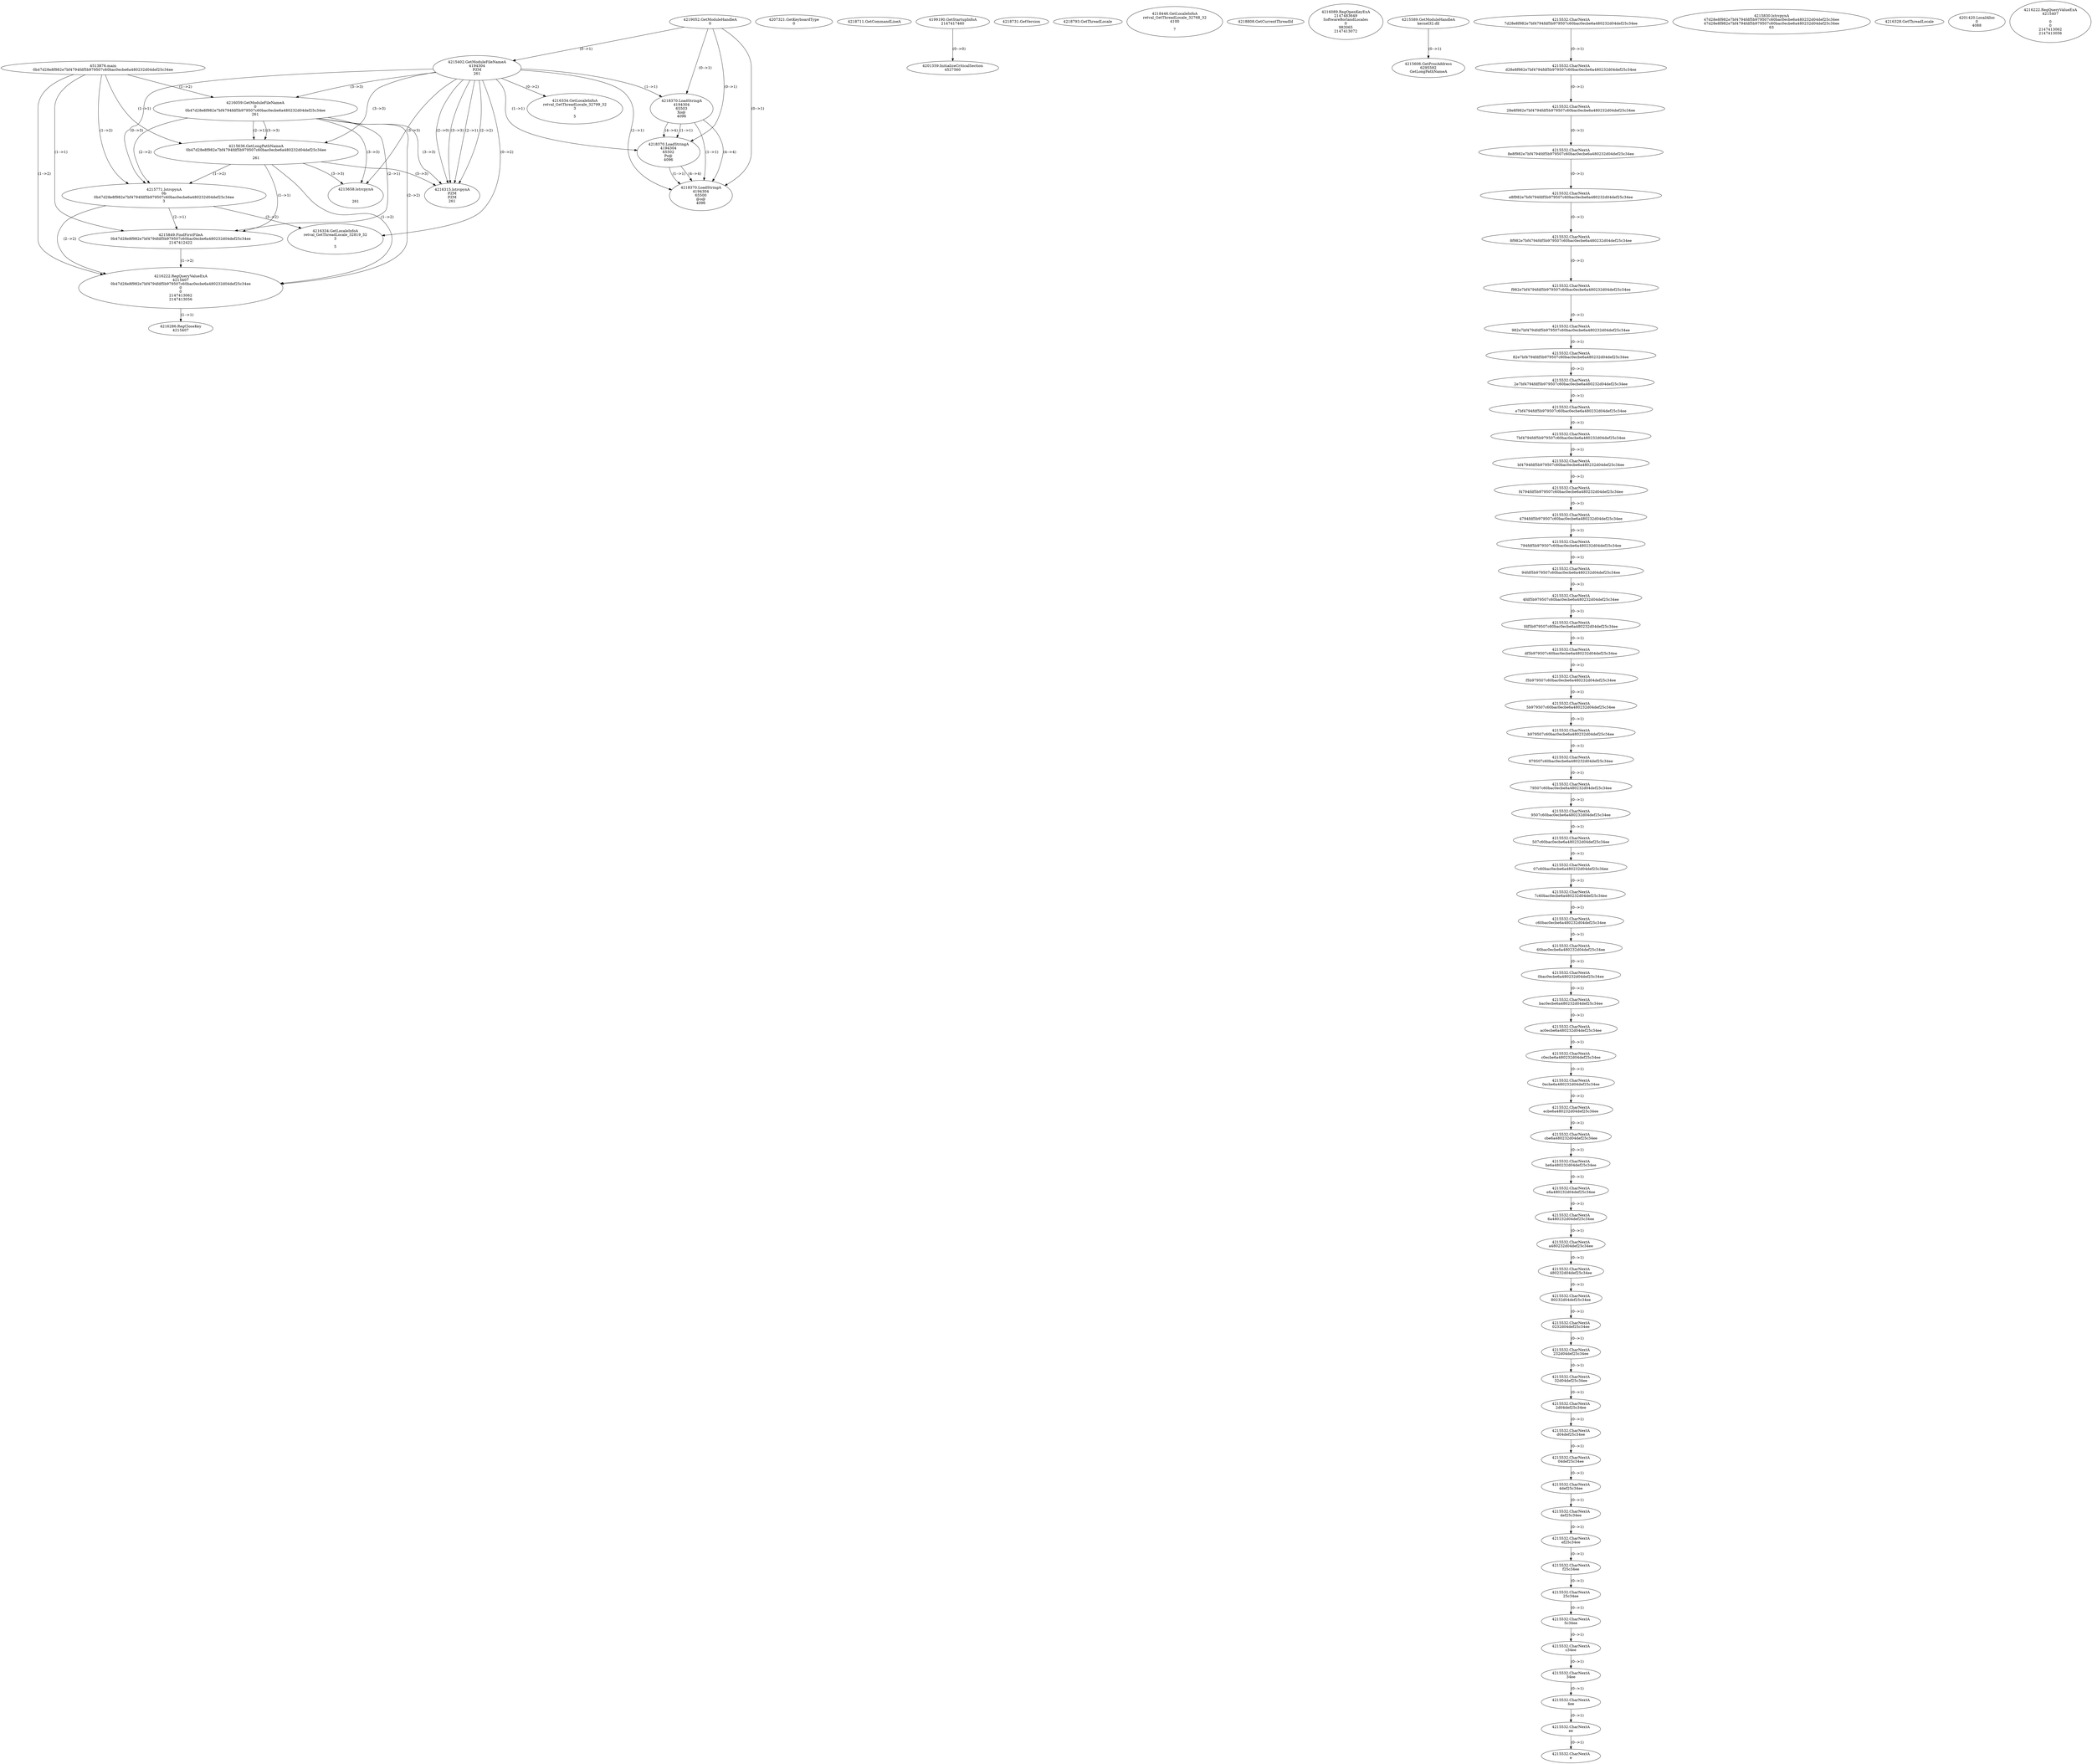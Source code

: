 // Global SCDG with merge call
digraph {
	0 [label="4513876.main
0b47d28e8f982e7bf4794fdf5b979507c60bac0ecbe6a480232d04def25c34ee"]
	1 [label="4219052.GetModuleHandleA
0"]
	2 [label="4207321.GetKeyboardType
0"]
	3 [label="4218711.GetCommandLineA
"]
	4 [label="4199190.GetStartupInfoA
2147417460"]
	5 [label="4218731.GetVersion
"]
	6 [label="4218793.GetThreadLocale
"]
	7 [label="4218446.GetLocaleInfoA
retval_GetThreadLocale_32768_32
4100

7"]
	8 [label="4218808.GetCurrentThreadId
"]
	9 [label="4215402.GetModuleFileNameA
4194304
PZM
261"]
	1 -> 9 [label="(0-->1)"]
	10 [label="4216059.GetModuleFileNameA
0
0b47d28e8f982e7bf4794fdf5b979507c60bac0ecbe6a480232d04def25c34ee
261"]
	0 -> 10 [label="(1-->2)"]
	9 -> 10 [label="(3-->3)"]
	11 [label="4216089.RegOpenKeyExA
2147483649
Software\Borland\Locales
0
983065
2147413072"]
	12 [label="4215589.GetModuleHandleA
kernel32.dll"]
	13 [label="4215606.GetProcAddress
6295592
GetLongPathNameA"]
	12 -> 13 [label="(0-->1)"]
	14 [label="4215636.GetLongPathNameA
0b47d28e8f982e7bf4794fdf5b979507c60bac0ecbe6a480232d04def25c34ee

261"]
	0 -> 14 [label="(1-->1)"]
	10 -> 14 [label="(2-->1)"]
	9 -> 14 [label="(3-->3)"]
	10 -> 14 [label="(3-->3)"]
	15 [label="4215771.lstrcpynA
0b
0b47d28e8f982e7bf4794fdf5b979507c60bac0ecbe6a480232d04def25c34ee
3"]
	0 -> 15 [label="(1-->2)"]
	10 -> 15 [label="(2-->2)"]
	14 -> 15 [label="(1-->2)"]
	9 -> 15 [label="(0-->3)"]
	16 [label="4215532.CharNextA
7d28e8f982e7bf4794fdf5b979507c60bac0ecbe6a480232d04def25c34ee"]
	17 [label="4215532.CharNextA
d28e8f982e7bf4794fdf5b979507c60bac0ecbe6a480232d04def25c34ee"]
	16 -> 17 [label="(0-->1)"]
	18 [label="4215532.CharNextA
28e8f982e7bf4794fdf5b979507c60bac0ecbe6a480232d04def25c34ee"]
	17 -> 18 [label="(0-->1)"]
	19 [label="4215532.CharNextA
8e8f982e7bf4794fdf5b979507c60bac0ecbe6a480232d04def25c34ee"]
	18 -> 19 [label="(0-->1)"]
	20 [label="4215532.CharNextA
e8f982e7bf4794fdf5b979507c60bac0ecbe6a480232d04def25c34ee"]
	19 -> 20 [label="(0-->1)"]
	21 [label="4215532.CharNextA
8f982e7bf4794fdf5b979507c60bac0ecbe6a480232d04def25c34ee"]
	20 -> 21 [label="(0-->1)"]
	22 [label="4215532.CharNextA
f982e7bf4794fdf5b979507c60bac0ecbe6a480232d04def25c34ee"]
	21 -> 22 [label="(0-->1)"]
	23 [label="4215532.CharNextA
982e7bf4794fdf5b979507c60bac0ecbe6a480232d04def25c34ee"]
	22 -> 23 [label="(0-->1)"]
	24 [label="4215532.CharNextA
82e7bf4794fdf5b979507c60bac0ecbe6a480232d04def25c34ee"]
	23 -> 24 [label="(0-->1)"]
	25 [label="4215532.CharNextA
2e7bf4794fdf5b979507c60bac0ecbe6a480232d04def25c34ee"]
	24 -> 25 [label="(0-->1)"]
	26 [label="4215532.CharNextA
e7bf4794fdf5b979507c60bac0ecbe6a480232d04def25c34ee"]
	25 -> 26 [label="(0-->1)"]
	27 [label="4215532.CharNextA
7bf4794fdf5b979507c60bac0ecbe6a480232d04def25c34ee"]
	26 -> 27 [label="(0-->1)"]
	28 [label="4215532.CharNextA
bf4794fdf5b979507c60bac0ecbe6a480232d04def25c34ee"]
	27 -> 28 [label="(0-->1)"]
	29 [label="4215532.CharNextA
f4794fdf5b979507c60bac0ecbe6a480232d04def25c34ee"]
	28 -> 29 [label="(0-->1)"]
	30 [label="4215532.CharNextA
4794fdf5b979507c60bac0ecbe6a480232d04def25c34ee"]
	29 -> 30 [label="(0-->1)"]
	31 [label="4215532.CharNextA
794fdf5b979507c60bac0ecbe6a480232d04def25c34ee"]
	30 -> 31 [label="(0-->1)"]
	32 [label="4215532.CharNextA
94fdf5b979507c60bac0ecbe6a480232d04def25c34ee"]
	31 -> 32 [label="(0-->1)"]
	33 [label="4215532.CharNextA
4fdf5b979507c60bac0ecbe6a480232d04def25c34ee"]
	32 -> 33 [label="(0-->1)"]
	34 [label="4215532.CharNextA
fdf5b979507c60bac0ecbe6a480232d04def25c34ee"]
	33 -> 34 [label="(0-->1)"]
	35 [label="4215532.CharNextA
df5b979507c60bac0ecbe6a480232d04def25c34ee"]
	34 -> 35 [label="(0-->1)"]
	36 [label="4215532.CharNextA
f5b979507c60bac0ecbe6a480232d04def25c34ee"]
	35 -> 36 [label="(0-->1)"]
	37 [label="4215532.CharNextA
5b979507c60bac0ecbe6a480232d04def25c34ee"]
	36 -> 37 [label="(0-->1)"]
	38 [label="4215532.CharNextA
b979507c60bac0ecbe6a480232d04def25c34ee"]
	37 -> 38 [label="(0-->1)"]
	39 [label="4215532.CharNextA
979507c60bac0ecbe6a480232d04def25c34ee"]
	38 -> 39 [label="(0-->1)"]
	40 [label="4215532.CharNextA
79507c60bac0ecbe6a480232d04def25c34ee"]
	39 -> 40 [label="(0-->1)"]
	41 [label="4215532.CharNextA
9507c60bac0ecbe6a480232d04def25c34ee"]
	40 -> 41 [label="(0-->1)"]
	42 [label="4215532.CharNextA
507c60bac0ecbe6a480232d04def25c34ee"]
	41 -> 42 [label="(0-->1)"]
	43 [label="4215532.CharNextA
07c60bac0ecbe6a480232d04def25c34ee"]
	42 -> 43 [label="(0-->1)"]
	44 [label="4215532.CharNextA
7c60bac0ecbe6a480232d04def25c34ee"]
	43 -> 44 [label="(0-->1)"]
	45 [label="4215532.CharNextA
c60bac0ecbe6a480232d04def25c34ee"]
	44 -> 45 [label="(0-->1)"]
	46 [label="4215532.CharNextA
60bac0ecbe6a480232d04def25c34ee"]
	45 -> 46 [label="(0-->1)"]
	47 [label="4215532.CharNextA
0bac0ecbe6a480232d04def25c34ee"]
	46 -> 47 [label="(0-->1)"]
	48 [label="4215532.CharNextA
bac0ecbe6a480232d04def25c34ee"]
	47 -> 48 [label="(0-->1)"]
	49 [label="4215532.CharNextA
ac0ecbe6a480232d04def25c34ee"]
	48 -> 49 [label="(0-->1)"]
	50 [label="4215532.CharNextA
c0ecbe6a480232d04def25c34ee"]
	49 -> 50 [label="(0-->1)"]
	51 [label="4215532.CharNextA
0ecbe6a480232d04def25c34ee"]
	50 -> 51 [label="(0-->1)"]
	52 [label="4215532.CharNextA
ecbe6a480232d04def25c34ee"]
	51 -> 52 [label="(0-->1)"]
	53 [label="4215532.CharNextA
cbe6a480232d04def25c34ee"]
	52 -> 53 [label="(0-->1)"]
	54 [label="4215532.CharNextA
be6a480232d04def25c34ee"]
	53 -> 54 [label="(0-->1)"]
	55 [label="4215532.CharNextA
e6a480232d04def25c34ee"]
	54 -> 55 [label="(0-->1)"]
	56 [label="4215532.CharNextA
6a480232d04def25c34ee"]
	55 -> 56 [label="(0-->1)"]
	57 [label="4215532.CharNextA
a480232d04def25c34ee"]
	56 -> 57 [label="(0-->1)"]
	58 [label="4215532.CharNextA
480232d04def25c34ee"]
	57 -> 58 [label="(0-->1)"]
	59 [label="4215532.CharNextA
80232d04def25c34ee"]
	58 -> 59 [label="(0-->1)"]
	60 [label="4215532.CharNextA
0232d04def25c34ee"]
	59 -> 60 [label="(0-->1)"]
	61 [label="4215532.CharNextA
232d04def25c34ee"]
	60 -> 61 [label="(0-->1)"]
	62 [label="4215532.CharNextA
32d04def25c34ee"]
	61 -> 62 [label="(0-->1)"]
	63 [label="4215532.CharNextA
2d04def25c34ee"]
	62 -> 63 [label="(0-->1)"]
	64 [label="4215532.CharNextA
d04def25c34ee"]
	63 -> 64 [label="(0-->1)"]
	65 [label="4215532.CharNextA
04def25c34ee"]
	64 -> 65 [label="(0-->1)"]
	66 [label="4215532.CharNextA
4def25c34ee"]
	65 -> 66 [label="(0-->1)"]
	67 [label="4215532.CharNextA
def25c34ee"]
	66 -> 67 [label="(0-->1)"]
	68 [label="4215532.CharNextA
ef25c34ee"]
	67 -> 68 [label="(0-->1)"]
	69 [label="4215532.CharNextA
f25c34ee"]
	68 -> 69 [label="(0-->1)"]
	70 [label="4215532.CharNextA
25c34ee"]
	69 -> 70 [label="(0-->1)"]
	71 [label="4215532.CharNextA
5c34ee"]
	70 -> 71 [label="(0-->1)"]
	72 [label="4215532.CharNextA
c34ee"]
	71 -> 72 [label="(0-->1)"]
	73 [label="4215532.CharNextA
34ee"]
	72 -> 73 [label="(0-->1)"]
	74 [label="4215532.CharNextA
4ee"]
	73 -> 74 [label="(0-->1)"]
	75 [label="4215532.CharNextA
ee"]
	74 -> 75 [label="(0-->1)"]
	76 [label="4215532.CharNextA
e"]
	75 -> 76 [label="(0-->1)"]
	77 [label="4215830.lstrcpynA
47d28e8f982e7bf4794fdf5b979507c60bac0ecbe6a480232d04def25c34ee
47d28e8f982e7bf4794fdf5b979507c60bac0ecbe6a480232d04def25c34ee
63"]
	78 [label="4215849.FindFirstFileA
0b47d28e8f982e7bf4794fdf5b979507c60bac0ecbe6a480232d04def25c34ee
2147412422"]
	0 -> 78 [label="(1-->1)"]
	10 -> 78 [label="(2-->1)"]
	14 -> 78 [label="(1-->1)"]
	15 -> 78 [label="(2-->1)"]
	79 [label="4216222.RegQueryValueExA
4215407
0b47d28e8f982e7bf4794fdf5b979507c60bac0ecbe6a480232d04def25c34ee
0
0
2147413062
2147413056"]
	0 -> 79 [label="(1-->2)"]
	10 -> 79 [label="(2-->2)"]
	14 -> 79 [label="(1-->2)"]
	15 -> 79 [label="(2-->2)"]
	78 -> 79 [label="(1-->2)"]
	80 [label="4216286.RegCloseKey
4215407"]
	79 -> 80 [label="(1-->1)"]
	81 [label="4216315.lstrcpynA
PZM
PZM
261"]
	9 -> 81 [label="(2-->1)"]
	9 -> 81 [label="(2-->2)"]
	9 -> 81 [label="(3-->3)"]
	10 -> 81 [label="(3-->3)"]
	14 -> 81 [label="(3-->3)"]
	9 -> 81 [label="(2-->0)"]
	82 [label="4216328.GetThreadLocale
"]
	83 [label="4216334.GetLocaleInfoA
retval_GetThreadLocale_32819_32
3

5"]
	9 -> 83 [label="(0-->2)"]
	15 -> 83 [label="(3-->2)"]
	84 [label="4218370.LoadStringA
4194304
65503
Xo@
4096"]
	1 -> 84 [label="(0-->1)"]
	9 -> 84 [label="(1-->1)"]
	85 [label="4218370.LoadStringA
4194304
65502
Po@
4096"]
	1 -> 85 [label="(0-->1)"]
	9 -> 85 [label="(1-->1)"]
	84 -> 85 [label="(1-->1)"]
	84 -> 85 [label="(4-->4)"]
	86 [label="4218370.LoadStringA
4194304
65500
@o@
4096"]
	1 -> 86 [label="(0-->1)"]
	9 -> 86 [label="(1-->1)"]
	84 -> 86 [label="(1-->1)"]
	85 -> 86 [label="(1-->1)"]
	84 -> 86 [label="(4-->4)"]
	85 -> 86 [label="(4-->4)"]
	87 [label="4201359.InitializeCriticalSection
4527560"]
	4 -> 87 [label="(0-->0)"]
	88 [label="4201420.LocalAlloc
0
4088"]
	89 [label="4215658.lstrcpynA


261"]
	9 -> 89 [label="(3-->3)"]
	10 -> 89 [label="(3-->3)"]
	14 -> 89 [label="(3-->3)"]
	90 [label="4216222.RegQueryValueExA
4215407

0
0
2147413062
2147413056"]
	91 [label="4216334.GetLocaleInfoA
retval_GetThreadLocale_32799_32
3

5"]
	9 -> 91 [label="(0-->2)"]
}
